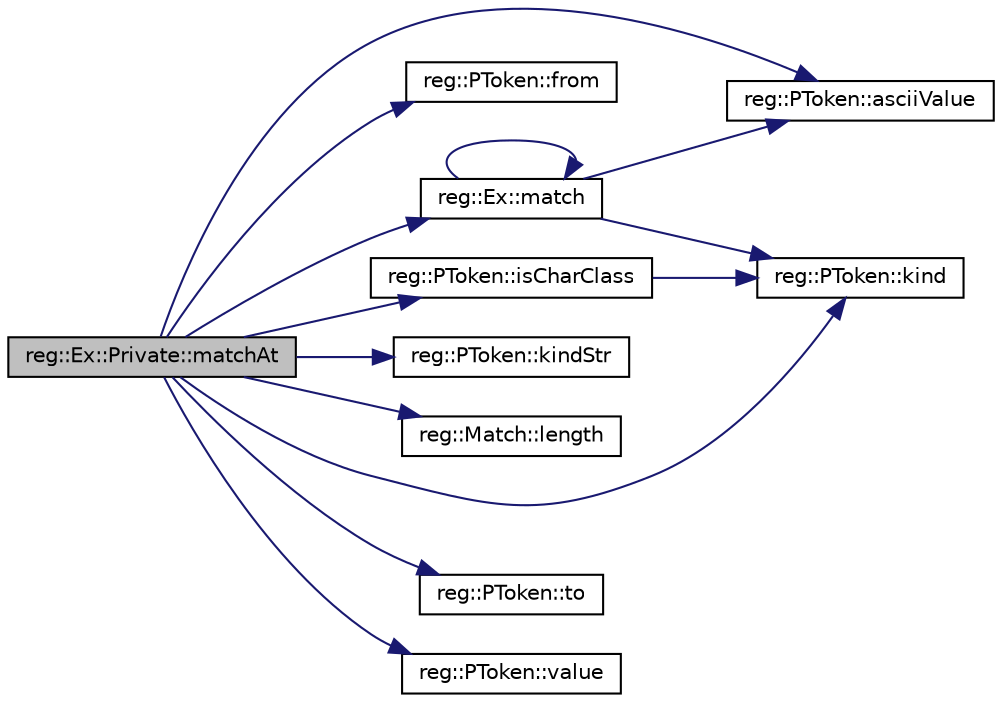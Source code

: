 digraph "reg::Ex::Private::matchAt"
{
 // LATEX_PDF_SIZE
  edge [fontname="Helvetica",fontsize="10",labelfontname="Helvetica",labelfontsize="10"];
  node [fontname="Helvetica",fontsize="10",shape=record];
  rankdir="LR";
  Node1 [label="reg::Ex::Private::matchAt",height=0.2,width=0.4,color="black", fillcolor="grey75", style="filled", fontcolor="black",tooltip=" "];
  Node1 -> Node2 [color="midnightblue",fontsize="10",style="solid",fontname="Helvetica"];
  Node2 [label="reg::PToken::asciiValue",height=0.2,width=0.4,color="black", fillcolor="white", style="filled",URL="$classreg_1_1PToken.html#a34589c92a4e8ff59eb14c5536e760929",tooltip=" "];
  Node1 -> Node3 [color="midnightblue",fontsize="10",style="solid",fontname="Helvetica"];
  Node3 [label="reg::PToken::from",height=0.2,width=0.4,color="black", fillcolor="white", style="filled",URL="$classreg_1_1PToken.html#a93203bf3f74828336b477ea31fde1a1c",tooltip=" "];
  Node1 -> Node4 [color="midnightblue",fontsize="10",style="solid",fontname="Helvetica"];
  Node4 [label="reg::PToken::isCharClass",height=0.2,width=0.4,color="black", fillcolor="white", style="filled",URL="$classreg_1_1PToken.html#aef9ece1aec9504adcf4deb03d803c378",tooltip=" "];
  Node4 -> Node5 [color="midnightblue",fontsize="10",style="solid",fontname="Helvetica"];
  Node5 [label="reg::PToken::kind",height=0.2,width=0.4,color="black", fillcolor="white", style="filled",URL="$classreg_1_1PToken.html#a5b947291aff91a346d6526074989a9fa",tooltip=" "];
  Node1 -> Node5 [color="midnightblue",fontsize="10",style="solid",fontname="Helvetica"];
  Node1 -> Node6 [color="midnightblue",fontsize="10",style="solid",fontname="Helvetica"];
  Node6 [label="reg::PToken::kindStr",height=0.2,width=0.4,color="black", fillcolor="white", style="filled",URL="$classreg_1_1PToken.html#a9648ec9cffa7fc0d1ef165fc5882a552",tooltip=" "];
  Node1 -> Node7 [color="midnightblue",fontsize="10",style="solid",fontname="Helvetica"];
  Node7 [label="reg::Match::length",height=0.2,width=0.4,color="black", fillcolor="white", style="filled",URL="$classreg_1_1Match.html#ad3ac6e9dcc408056ba2e32861da9294e",tooltip=" "];
  Node1 -> Node8 [color="midnightblue",fontsize="10",style="solid",fontname="Helvetica"];
  Node8 [label="reg::Ex::match",height=0.2,width=0.4,color="black", fillcolor="white", style="filled",URL="$classreg_1_1Ex.html#a9fc6293038a87e8995a13c0fdfd11499",tooltip=" "];
  Node8 -> Node2 [color="midnightblue",fontsize="10",style="solid",fontname="Helvetica"];
  Node8 -> Node5 [color="midnightblue",fontsize="10",style="solid",fontname="Helvetica"];
  Node8 -> Node8 [color="midnightblue",fontsize="10",style="solid",fontname="Helvetica"];
  Node1 -> Node9 [color="midnightblue",fontsize="10",style="solid",fontname="Helvetica"];
  Node9 [label="reg::PToken::to",height=0.2,width=0.4,color="black", fillcolor="white", style="filled",URL="$classreg_1_1PToken.html#a2def1e14eeb96c08b25e4c906af071b6",tooltip=" "];
  Node1 -> Node10 [color="midnightblue",fontsize="10",style="solid",fontname="Helvetica"];
  Node10 [label="reg::PToken::value",height=0.2,width=0.4,color="black", fillcolor="white", style="filled",URL="$classreg_1_1PToken.html#ac897faa4d75c143ca24924a5754aa369",tooltip=" "];
}
